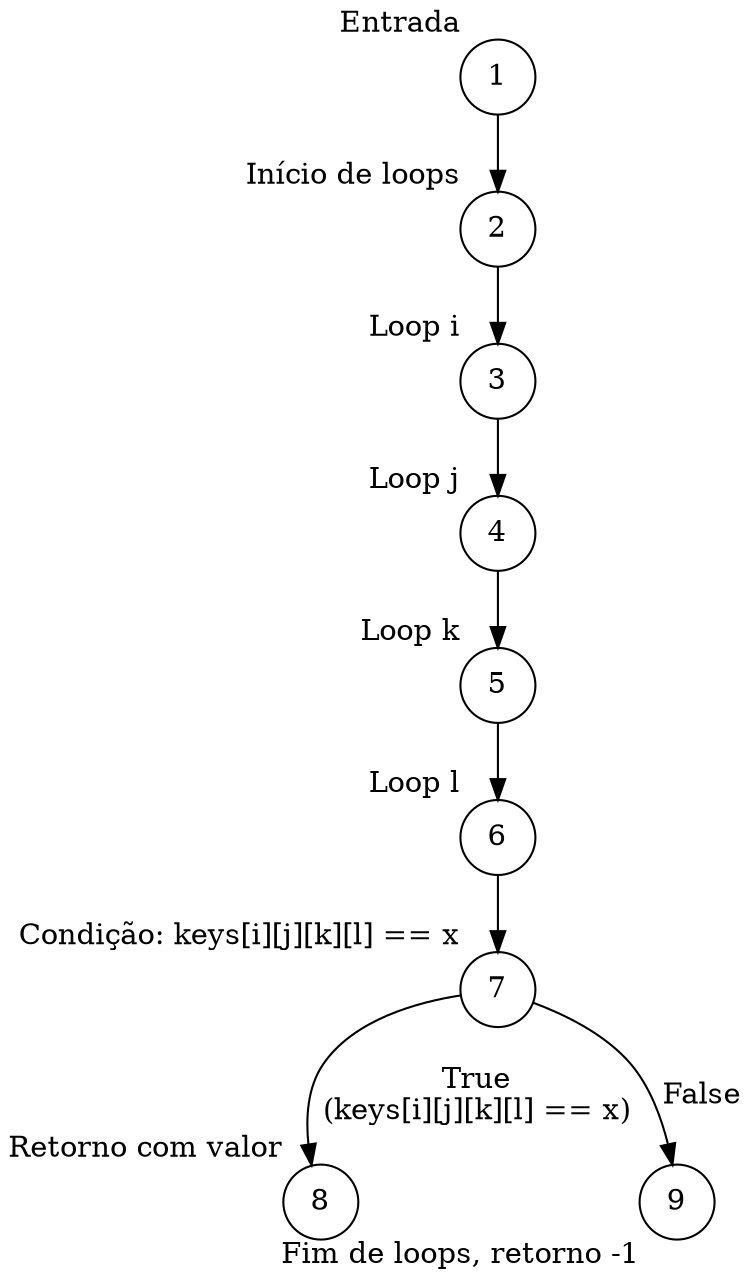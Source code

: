 digraph foo {
    rankdir=TB;
    node [shape=circle];
    
    1 [label="1", xlabel="Entrada"];
    2 [label="2", xlabel="Início de loops"];
    3 [label="3", xlabel="Loop i"];
    4 [label="4", xlabel="Loop j"];
    5 [label="5", xlabel="Loop k"];
    6 [label="6", xlabel="Loop l"];
    7 [label="7", xlabel="Condição: keys[i][j][k][l] == x"];
    8 [label="8", xlabel="Retorno com valor"];
    9 [label="9", xlabel="Fim de loops, retorno -1"];
    
    1 -> 2;
    2 -> 3;
    3 -> 4;
    4 -> 5;
    5 -> 6;
    6 -> 7;
    7 -> 8 [label="True\n(keys[i][j][k][l] == x)"];
    7 -> 9 [label="False"];
}